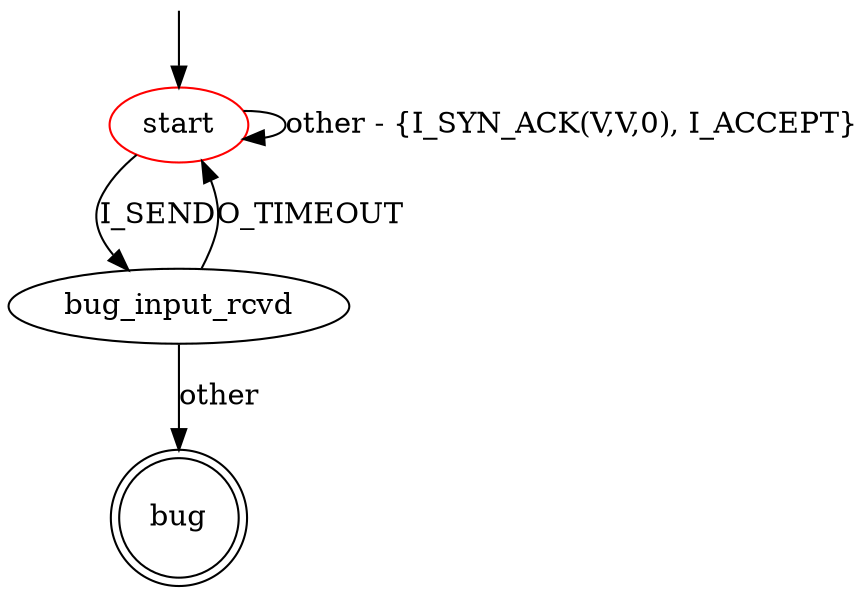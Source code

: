digraph G {
label=""
start [color="red"]
bug [shape="doublecircle"]

start -> start [label="other - {I_SYN_ACK(V,V,0), I_ACCEPT}"]
start -> bug_input_rcvd [label="I_SEND"]
bug_input_rcvd -> start [label="O_TIMEOUT"]
bug_input_rcvd -> bug [label="other"]

__start0 [label="" shape="none" width="0" height="0"];
__start0 -> start;
}

